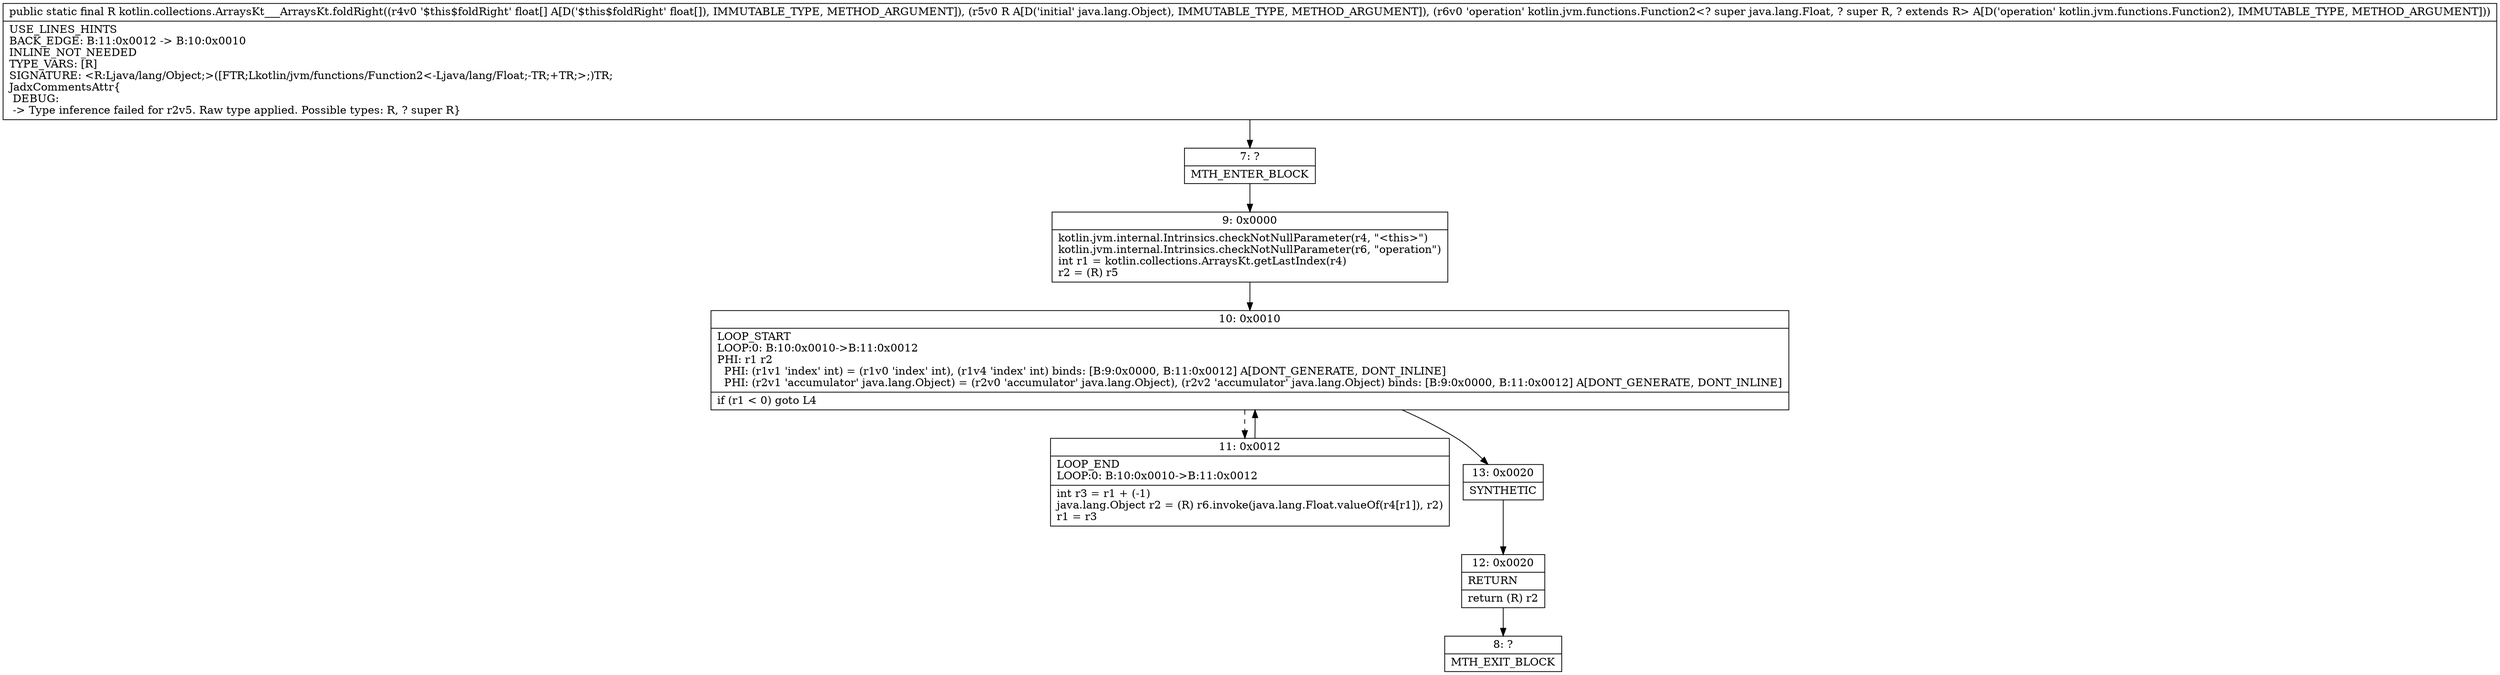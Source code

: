 digraph "CFG forkotlin.collections.ArraysKt___ArraysKt.foldRight([FLjava\/lang\/Object;Lkotlin\/jvm\/functions\/Function2;)Ljava\/lang\/Object;" {
Node_7 [shape=record,label="{7\:\ ?|MTH_ENTER_BLOCK\l}"];
Node_9 [shape=record,label="{9\:\ 0x0000|kotlin.jvm.internal.Intrinsics.checkNotNullParameter(r4, \"\<this\>\")\lkotlin.jvm.internal.Intrinsics.checkNotNullParameter(r6, \"operation\")\lint r1 = kotlin.collections.ArraysKt.getLastIndex(r4)\lr2 = (R) r5\l}"];
Node_10 [shape=record,label="{10\:\ 0x0010|LOOP_START\lLOOP:0: B:10:0x0010\-\>B:11:0x0012\lPHI: r1 r2 \l  PHI: (r1v1 'index' int) = (r1v0 'index' int), (r1v4 'index' int) binds: [B:9:0x0000, B:11:0x0012] A[DONT_GENERATE, DONT_INLINE]\l  PHI: (r2v1 'accumulator' java.lang.Object) = (r2v0 'accumulator' java.lang.Object), (r2v2 'accumulator' java.lang.Object) binds: [B:9:0x0000, B:11:0x0012] A[DONT_GENERATE, DONT_INLINE]\l|if (r1 \< 0) goto L4\l}"];
Node_11 [shape=record,label="{11\:\ 0x0012|LOOP_END\lLOOP:0: B:10:0x0010\-\>B:11:0x0012\l|int r3 = r1 + (\-1)\ljava.lang.Object r2 = (R) r6.invoke(java.lang.Float.valueOf(r4[r1]), r2)\lr1 = r3\l}"];
Node_13 [shape=record,label="{13\:\ 0x0020|SYNTHETIC\l}"];
Node_12 [shape=record,label="{12\:\ 0x0020|RETURN\l|return (R) r2\l}"];
Node_8 [shape=record,label="{8\:\ ?|MTH_EXIT_BLOCK\l}"];
MethodNode[shape=record,label="{public static final R kotlin.collections.ArraysKt___ArraysKt.foldRight((r4v0 '$this$foldRight' float[] A[D('$this$foldRight' float[]), IMMUTABLE_TYPE, METHOD_ARGUMENT]), (r5v0 R A[D('initial' java.lang.Object), IMMUTABLE_TYPE, METHOD_ARGUMENT]), (r6v0 'operation' kotlin.jvm.functions.Function2\<? super java.lang.Float, ? super R, ? extends R\> A[D('operation' kotlin.jvm.functions.Function2), IMMUTABLE_TYPE, METHOD_ARGUMENT]))  | USE_LINES_HINTS\lBACK_EDGE: B:11:0x0012 \-\> B:10:0x0010\lINLINE_NOT_NEEDED\lTYPE_VARS: [R]\lSIGNATURE: \<R:Ljava\/lang\/Object;\>([FTR;Lkotlin\/jvm\/functions\/Function2\<\-Ljava\/lang\/Float;\-TR;+TR;\>;)TR;\lJadxCommentsAttr\{\l DEBUG: \l \-\> Type inference failed for r2v5. Raw type applied. Possible types: R, ? super R\}\l}"];
MethodNode -> Node_7;Node_7 -> Node_9;
Node_9 -> Node_10;
Node_10 -> Node_11[style=dashed];
Node_10 -> Node_13;
Node_11 -> Node_10;
Node_13 -> Node_12;
Node_12 -> Node_8;
}

